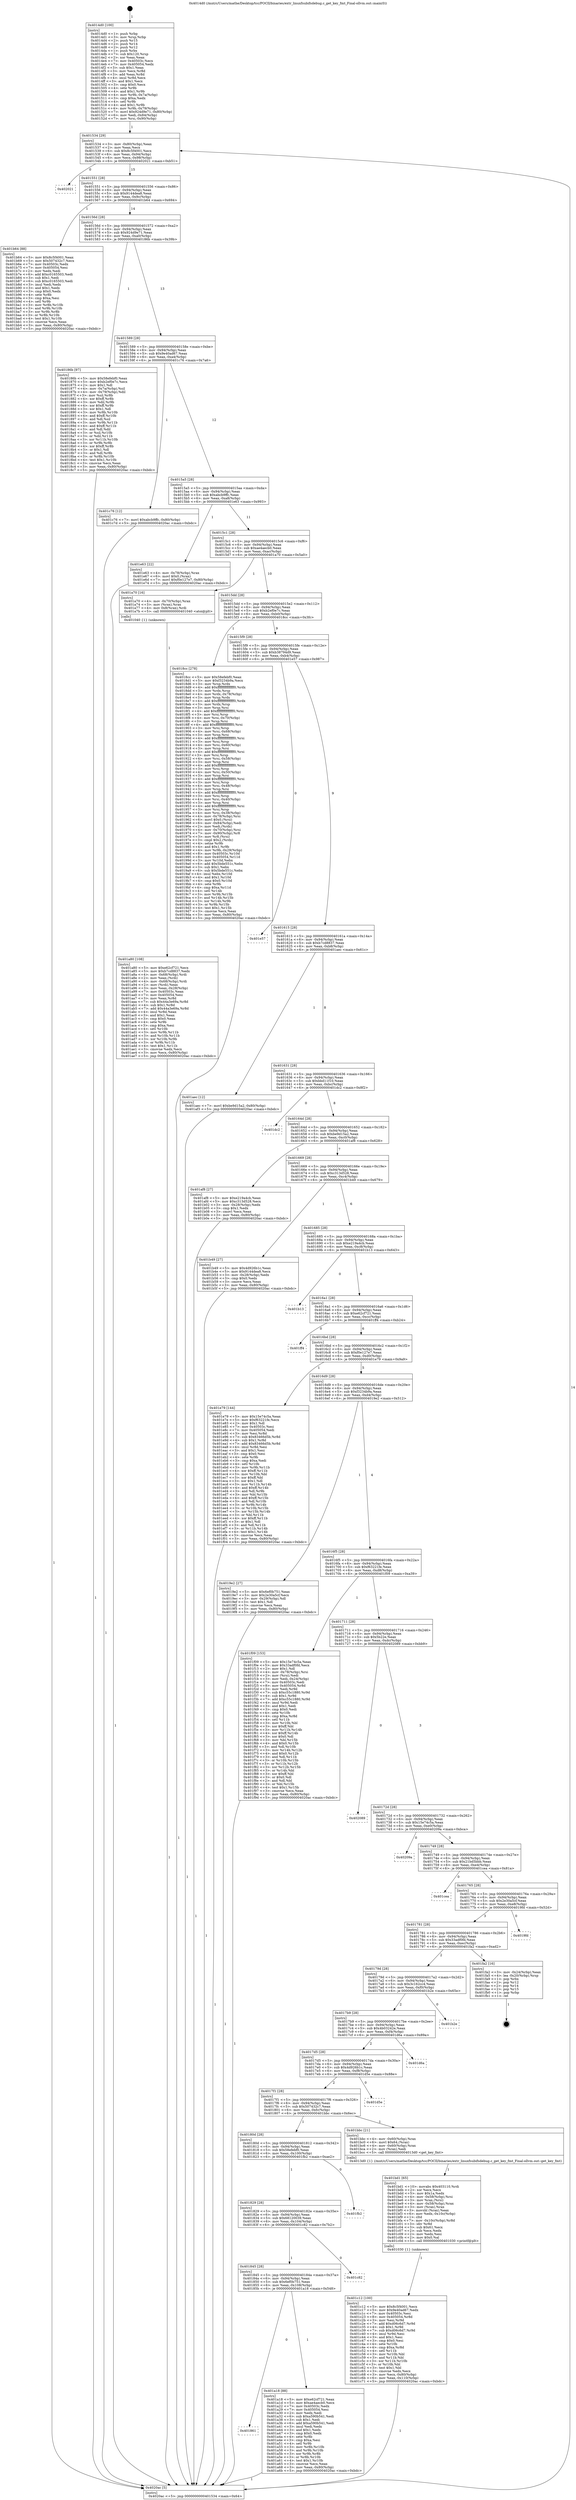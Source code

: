digraph "0x4014d0" {
  label = "0x4014d0 (/mnt/c/Users/mathe/Desktop/tcc/POCII/binaries/extr_linuxfsubifsdebug.c_get_key_fmt_Final-ollvm.out::main(0))"
  labelloc = "t"
  node[shape=record]

  Entry [label="",width=0.3,height=0.3,shape=circle,fillcolor=black,style=filled]
  "0x401534" [label="{
     0x401534 [29]\l
     | [instrs]\l
     &nbsp;&nbsp;0x401534 \<+3\>: mov -0x80(%rbp),%eax\l
     &nbsp;&nbsp;0x401537 \<+2\>: mov %eax,%ecx\l
     &nbsp;&nbsp;0x401539 \<+6\>: sub $0x8c5f4001,%ecx\l
     &nbsp;&nbsp;0x40153f \<+6\>: mov %eax,-0x94(%rbp)\l
     &nbsp;&nbsp;0x401545 \<+6\>: mov %ecx,-0x98(%rbp)\l
     &nbsp;&nbsp;0x40154b \<+6\>: je 0000000000402021 \<main+0xb51\>\l
  }"]
  "0x402021" [label="{
     0x402021\l
  }", style=dashed]
  "0x401551" [label="{
     0x401551 [28]\l
     | [instrs]\l
     &nbsp;&nbsp;0x401551 \<+5\>: jmp 0000000000401556 \<main+0x86\>\l
     &nbsp;&nbsp;0x401556 \<+6\>: mov -0x94(%rbp),%eax\l
     &nbsp;&nbsp;0x40155c \<+5\>: sub $0x9144dea8,%eax\l
     &nbsp;&nbsp;0x401561 \<+6\>: mov %eax,-0x9c(%rbp)\l
     &nbsp;&nbsp;0x401567 \<+6\>: je 0000000000401b64 \<main+0x694\>\l
  }"]
  Exit [label="",width=0.3,height=0.3,shape=circle,fillcolor=black,style=filled,peripheries=2]
  "0x401b64" [label="{
     0x401b64 [88]\l
     | [instrs]\l
     &nbsp;&nbsp;0x401b64 \<+5\>: mov $0x8c5f4001,%eax\l
     &nbsp;&nbsp;0x401b69 \<+5\>: mov $0x507432c7,%ecx\l
     &nbsp;&nbsp;0x401b6e \<+7\>: mov 0x40503c,%edx\l
     &nbsp;&nbsp;0x401b75 \<+7\>: mov 0x405054,%esi\l
     &nbsp;&nbsp;0x401b7c \<+2\>: mov %edx,%edi\l
     &nbsp;&nbsp;0x401b7e \<+6\>: add $0xc0165503,%edi\l
     &nbsp;&nbsp;0x401b84 \<+3\>: sub $0x1,%edi\l
     &nbsp;&nbsp;0x401b87 \<+6\>: sub $0xc0165503,%edi\l
     &nbsp;&nbsp;0x401b8d \<+3\>: imul %edi,%edx\l
     &nbsp;&nbsp;0x401b90 \<+3\>: and $0x1,%edx\l
     &nbsp;&nbsp;0x401b93 \<+3\>: cmp $0x0,%edx\l
     &nbsp;&nbsp;0x401b96 \<+4\>: sete %r8b\l
     &nbsp;&nbsp;0x401b9a \<+3\>: cmp $0xa,%esi\l
     &nbsp;&nbsp;0x401b9d \<+4\>: setl %r9b\l
     &nbsp;&nbsp;0x401ba1 \<+3\>: mov %r8b,%r10b\l
     &nbsp;&nbsp;0x401ba4 \<+3\>: and %r9b,%r10b\l
     &nbsp;&nbsp;0x401ba7 \<+3\>: xor %r9b,%r8b\l
     &nbsp;&nbsp;0x401baa \<+3\>: or %r8b,%r10b\l
     &nbsp;&nbsp;0x401bad \<+4\>: test $0x1,%r10b\l
     &nbsp;&nbsp;0x401bb1 \<+3\>: cmovne %ecx,%eax\l
     &nbsp;&nbsp;0x401bb4 \<+3\>: mov %eax,-0x80(%rbp)\l
     &nbsp;&nbsp;0x401bb7 \<+5\>: jmp 00000000004020ac \<main+0xbdc\>\l
  }"]
  "0x40156d" [label="{
     0x40156d [28]\l
     | [instrs]\l
     &nbsp;&nbsp;0x40156d \<+5\>: jmp 0000000000401572 \<main+0xa2\>\l
     &nbsp;&nbsp;0x401572 \<+6\>: mov -0x94(%rbp),%eax\l
     &nbsp;&nbsp;0x401578 \<+5\>: sub $0x924d9e71,%eax\l
     &nbsp;&nbsp;0x40157d \<+6\>: mov %eax,-0xa0(%rbp)\l
     &nbsp;&nbsp;0x401583 \<+6\>: je 000000000040186b \<main+0x39b\>\l
  }"]
  "0x401c12" [label="{
     0x401c12 [100]\l
     | [instrs]\l
     &nbsp;&nbsp;0x401c12 \<+5\>: mov $0x8c5f4001,%ecx\l
     &nbsp;&nbsp;0x401c17 \<+5\>: mov $0x9e40ad67,%edx\l
     &nbsp;&nbsp;0x401c1c \<+7\>: mov 0x40503c,%esi\l
     &nbsp;&nbsp;0x401c23 \<+8\>: mov 0x405054,%r8d\l
     &nbsp;&nbsp;0x401c2b \<+3\>: mov %esi,%r9d\l
     &nbsp;&nbsp;0x401c2e \<+7\>: add $0xd06c6d7,%r9d\l
     &nbsp;&nbsp;0x401c35 \<+4\>: sub $0x1,%r9d\l
     &nbsp;&nbsp;0x401c39 \<+7\>: sub $0xd06c6d7,%r9d\l
     &nbsp;&nbsp;0x401c40 \<+4\>: imul %r9d,%esi\l
     &nbsp;&nbsp;0x401c44 \<+3\>: and $0x1,%esi\l
     &nbsp;&nbsp;0x401c47 \<+3\>: cmp $0x0,%esi\l
     &nbsp;&nbsp;0x401c4a \<+4\>: sete %r10b\l
     &nbsp;&nbsp;0x401c4e \<+4\>: cmp $0xa,%r8d\l
     &nbsp;&nbsp;0x401c52 \<+4\>: setl %r11b\l
     &nbsp;&nbsp;0x401c56 \<+3\>: mov %r10b,%bl\l
     &nbsp;&nbsp;0x401c59 \<+3\>: and %r11b,%bl\l
     &nbsp;&nbsp;0x401c5c \<+3\>: xor %r11b,%r10b\l
     &nbsp;&nbsp;0x401c5f \<+3\>: or %r10b,%bl\l
     &nbsp;&nbsp;0x401c62 \<+3\>: test $0x1,%bl\l
     &nbsp;&nbsp;0x401c65 \<+3\>: cmovne %edx,%ecx\l
     &nbsp;&nbsp;0x401c68 \<+3\>: mov %ecx,-0x80(%rbp)\l
     &nbsp;&nbsp;0x401c6b \<+6\>: mov %eax,-0x110(%rbp)\l
     &nbsp;&nbsp;0x401c71 \<+5\>: jmp 00000000004020ac \<main+0xbdc\>\l
  }"]
  "0x40186b" [label="{
     0x40186b [97]\l
     | [instrs]\l
     &nbsp;&nbsp;0x40186b \<+5\>: mov $0x58efebf0,%eax\l
     &nbsp;&nbsp;0x401870 \<+5\>: mov $0xb2ef0e7c,%ecx\l
     &nbsp;&nbsp;0x401875 \<+2\>: mov $0x1,%dl\l
     &nbsp;&nbsp;0x401877 \<+4\>: mov -0x7a(%rbp),%sil\l
     &nbsp;&nbsp;0x40187b \<+4\>: mov -0x79(%rbp),%dil\l
     &nbsp;&nbsp;0x40187f \<+3\>: mov %sil,%r8b\l
     &nbsp;&nbsp;0x401882 \<+4\>: xor $0xff,%r8b\l
     &nbsp;&nbsp;0x401886 \<+3\>: mov %dil,%r9b\l
     &nbsp;&nbsp;0x401889 \<+4\>: xor $0xff,%r9b\l
     &nbsp;&nbsp;0x40188d \<+3\>: xor $0x1,%dl\l
     &nbsp;&nbsp;0x401890 \<+3\>: mov %r8b,%r10b\l
     &nbsp;&nbsp;0x401893 \<+4\>: and $0xff,%r10b\l
     &nbsp;&nbsp;0x401897 \<+3\>: and %dl,%sil\l
     &nbsp;&nbsp;0x40189a \<+3\>: mov %r9b,%r11b\l
     &nbsp;&nbsp;0x40189d \<+4\>: and $0xff,%r11b\l
     &nbsp;&nbsp;0x4018a1 \<+3\>: and %dl,%dil\l
     &nbsp;&nbsp;0x4018a4 \<+3\>: or %sil,%r10b\l
     &nbsp;&nbsp;0x4018a7 \<+3\>: or %dil,%r11b\l
     &nbsp;&nbsp;0x4018aa \<+3\>: xor %r11b,%r10b\l
     &nbsp;&nbsp;0x4018ad \<+3\>: or %r9b,%r8b\l
     &nbsp;&nbsp;0x4018b0 \<+4\>: xor $0xff,%r8b\l
     &nbsp;&nbsp;0x4018b4 \<+3\>: or $0x1,%dl\l
     &nbsp;&nbsp;0x4018b7 \<+3\>: and %dl,%r8b\l
     &nbsp;&nbsp;0x4018ba \<+3\>: or %r8b,%r10b\l
     &nbsp;&nbsp;0x4018bd \<+4\>: test $0x1,%r10b\l
     &nbsp;&nbsp;0x4018c1 \<+3\>: cmovne %ecx,%eax\l
     &nbsp;&nbsp;0x4018c4 \<+3\>: mov %eax,-0x80(%rbp)\l
     &nbsp;&nbsp;0x4018c7 \<+5\>: jmp 00000000004020ac \<main+0xbdc\>\l
  }"]
  "0x401589" [label="{
     0x401589 [28]\l
     | [instrs]\l
     &nbsp;&nbsp;0x401589 \<+5\>: jmp 000000000040158e \<main+0xbe\>\l
     &nbsp;&nbsp;0x40158e \<+6\>: mov -0x94(%rbp),%eax\l
     &nbsp;&nbsp;0x401594 \<+5\>: sub $0x9e40ad67,%eax\l
     &nbsp;&nbsp;0x401599 \<+6\>: mov %eax,-0xa4(%rbp)\l
     &nbsp;&nbsp;0x40159f \<+6\>: je 0000000000401c76 \<main+0x7a6\>\l
  }"]
  "0x4020ac" [label="{
     0x4020ac [5]\l
     | [instrs]\l
     &nbsp;&nbsp;0x4020ac \<+5\>: jmp 0000000000401534 \<main+0x64\>\l
  }"]
  "0x4014d0" [label="{
     0x4014d0 [100]\l
     | [instrs]\l
     &nbsp;&nbsp;0x4014d0 \<+1\>: push %rbp\l
     &nbsp;&nbsp;0x4014d1 \<+3\>: mov %rsp,%rbp\l
     &nbsp;&nbsp;0x4014d4 \<+2\>: push %r15\l
     &nbsp;&nbsp;0x4014d6 \<+2\>: push %r14\l
     &nbsp;&nbsp;0x4014d8 \<+2\>: push %r12\l
     &nbsp;&nbsp;0x4014da \<+1\>: push %rbx\l
     &nbsp;&nbsp;0x4014db \<+7\>: sub $0x120,%rsp\l
     &nbsp;&nbsp;0x4014e2 \<+2\>: xor %eax,%eax\l
     &nbsp;&nbsp;0x4014e4 \<+7\>: mov 0x40503c,%ecx\l
     &nbsp;&nbsp;0x4014eb \<+7\>: mov 0x405054,%edx\l
     &nbsp;&nbsp;0x4014f2 \<+3\>: sub $0x1,%eax\l
     &nbsp;&nbsp;0x4014f5 \<+3\>: mov %ecx,%r8d\l
     &nbsp;&nbsp;0x4014f8 \<+3\>: add %eax,%r8d\l
     &nbsp;&nbsp;0x4014fb \<+4\>: imul %r8d,%ecx\l
     &nbsp;&nbsp;0x4014ff \<+3\>: and $0x1,%ecx\l
     &nbsp;&nbsp;0x401502 \<+3\>: cmp $0x0,%ecx\l
     &nbsp;&nbsp;0x401505 \<+4\>: sete %r9b\l
     &nbsp;&nbsp;0x401509 \<+4\>: and $0x1,%r9b\l
     &nbsp;&nbsp;0x40150d \<+4\>: mov %r9b,-0x7a(%rbp)\l
     &nbsp;&nbsp;0x401511 \<+3\>: cmp $0xa,%edx\l
     &nbsp;&nbsp;0x401514 \<+4\>: setl %r9b\l
     &nbsp;&nbsp;0x401518 \<+4\>: and $0x1,%r9b\l
     &nbsp;&nbsp;0x40151c \<+4\>: mov %r9b,-0x79(%rbp)\l
     &nbsp;&nbsp;0x401520 \<+7\>: movl $0x924d9e71,-0x80(%rbp)\l
     &nbsp;&nbsp;0x401527 \<+6\>: mov %edi,-0x84(%rbp)\l
     &nbsp;&nbsp;0x40152d \<+7\>: mov %rsi,-0x90(%rbp)\l
  }"]
  "0x401bd1" [label="{
     0x401bd1 [65]\l
     | [instrs]\l
     &nbsp;&nbsp;0x401bd1 \<+10\>: movabs $0x403110,%rdi\l
     &nbsp;&nbsp;0x401bdb \<+2\>: xor %ecx,%ecx\l
     &nbsp;&nbsp;0x401bdd \<+5\>: mov $0x1a,%edx\l
     &nbsp;&nbsp;0x401be2 \<+4\>: mov -0x58(%rbp),%rsi\l
     &nbsp;&nbsp;0x401be6 \<+3\>: mov %rax,(%rsi)\l
     &nbsp;&nbsp;0x401be9 \<+4\>: mov -0x58(%rbp),%rax\l
     &nbsp;&nbsp;0x401bed \<+3\>: mov (%rax),%rax\l
     &nbsp;&nbsp;0x401bf0 \<+3\>: movsbl (%rax),%eax\l
     &nbsp;&nbsp;0x401bf3 \<+6\>: mov %edx,-0x10c(%rbp)\l
     &nbsp;&nbsp;0x401bf9 \<+1\>: cltd\l
     &nbsp;&nbsp;0x401bfa \<+7\>: mov -0x10c(%rbp),%r8d\l
     &nbsp;&nbsp;0x401c01 \<+3\>: idiv %r8d\l
     &nbsp;&nbsp;0x401c04 \<+3\>: sub $0x61,%ecx\l
     &nbsp;&nbsp;0x401c07 \<+2\>: sub %ecx,%edx\l
     &nbsp;&nbsp;0x401c09 \<+2\>: mov %edx,%esi\l
     &nbsp;&nbsp;0x401c0b \<+2\>: mov $0x0,%al\l
     &nbsp;&nbsp;0x401c0d \<+5\>: call 0000000000401030 \<printf@plt\>\l
     | [calls]\l
     &nbsp;&nbsp;0x401030 \{1\} (unknown)\l
  }"]
  "0x401c76" [label="{
     0x401c76 [12]\l
     | [instrs]\l
     &nbsp;&nbsp;0x401c76 \<+7\>: movl $0xabcb9ffc,-0x80(%rbp)\l
     &nbsp;&nbsp;0x401c7d \<+5\>: jmp 00000000004020ac \<main+0xbdc\>\l
  }"]
  "0x4015a5" [label="{
     0x4015a5 [28]\l
     | [instrs]\l
     &nbsp;&nbsp;0x4015a5 \<+5\>: jmp 00000000004015aa \<main+0xda\>\l
     &nbsp;&nbsp;0x4015aa \<+6\>: mov -0x94(%rbp),%eax\l
     &nbsp;&nbsp;0x4015b0 \<+5\>: sub $0xabcb9ffc,%eax\l
     &nbsp;&nbsp;0x4015b5 \<+6\>: mov %eax,-0xa8(%rbp)\l
     &nbsp;&nbsp;0x4015bb \<+6\>: je 0000000000401e63 \<main+0x993\>\l
  }"]
  "0x401a80" [label="{
     0x401a80 [108]\l
     | [instrs]\l
     &nbsp;&nbsp;0x401a80 \<+5\>: mov $0xe62cf721,%ecx\l
     &nbsp;&nbsp;0x401a85 \<+5\>: mov $0xb7cd8837,%edx\l
     &nbsp;&nbsp;0x401a8a \<+4\>: mov -0x68(%rbp),%rdi\l
     &nbsp;&nbsp;0x401a8e \<+2\>: mov %eax,(%rdi)\l
     &nbsp;&nbsp;0x401a90 \<+4\>: mov -0x68(%rbp),%rdi\l
     &nbsp;&nbsp;0x401a94 \<+2\>: mov (%rdi),%eax\l
     &nbsp;&nbsp;0x401a96 \<+3\>: mov %eax,-0x28(%rbp)\l
     &nbsp;&nbsp;0x401a99 \<+7\>: mov 0x40503c,%eax\l
     &nbsp;&nbsp;0x401aa0 \<+7\>: mov 0x405054,%esi\l
     &nbsp;&nbsp;0x401aa7 \<+3\>: mov %eax,%r8d\l
     &nbsp;&nbsp;0x401aaa \<+7\>: sub $0x44a3e69a,%r8d\l
     &nbsp;&nbsp;0x401ab1 \<+4\>: sub $0x1,%r8d\l
     &nbsp;&nbsp;0x401ab5 \<+7\>: add $0x44a3e69a,%r8d\l
     &nbsp;&nbsp;0x401abc \<+4\>: imul %r8d,%eax\l
     &nbsp;&nbsp;0x401ac0 \<+3\>: and $0x1,%eax\l
     &nbsp;&nbsp;0x401ac3 \<+3\>: cmp $0x0,%eax\l
     &nbsp;&nbsp;0x401ac6 \<+4\>: sete %r9b\l
     &nbsp;&nbsp;0x401aca \<+3\>: cmp $0xa,%esi\l
     &nbsp;&nbsp;0x401acd \<+4\>: setl %r10b\l
     &nbsp;&nbsp;0x401ad1 \<+3\>: mov %r9b,%r11b\l
     &nbsp;&nbsp;0x401ad4 \<+3\>: and %r10b,%r11b\l
     &nbsp;&nbsp;0x401ad7 \<+3\>: xor %r10b,%r9b\l
     &nbsp;&nbsp;0x401ada \<+3\>: or %r9b,%r11b\l
     &nbsp;&nbsp;0x401add \<+4\>: test $0x1,%r11b\l
     &nbsp;&nbsp;0x401ae1 \<+3\>: cmovne %edx,%ecx\l
     &nbsp;&nbsp;0x401ae4 \<+3\>: mov %ecx,-0x80(%rbp)\l
     &nbsp;&nbsp;0x401ae7 \<+5\>: jmp 00000000004020ac \<main+0xbdc\>\l
  }"]
  "0x401e63" [label="{
     0x401e63 [22]\l
     | [instrs]\l
     &nbsp;&nbsp;0x401e63 \<+4\>: mov -0x78(%rbp),%rax\l
     &nbsp;&nbsp;0x401e67 \<+6\>: movl $0x0,(%rax)\l
     &nbsp;&nbsp;0x401e6d \<+7\>: movl $0xf0e127e7,-0x80(%rbp)\l
     &nbsp;&nbsp;0x401e74 \<+5\>: jmp 00000000004020ac \<main+0xbdc\>\l
  }"]
  "0x4015c1" [label="{
     0x4015c1 [28]\l
     | [instrs]\l
     &nbsp;&nbsp;0x4015c1 \<+5\>: jmp 00000000004015c6 \<main+0xf6\>\l
     &nbsp;&nbsp;0x4015c6 \<+6\>: mov -0x94(%rbp),%eax\l
     &nbsp;&nbsp;0x4015cc \<+5\>: sub $0xae4aecb0,%eax\l
     &nbsp;&nbsp;0x4015d1 \<+6\>: mov %eax,-0xac(%rbp)\l
     &nbsp;&nbsp;0x4015d7 \<+6\>: je 0000000000401a70 \<main+0x5a0\>\l
  }"]
  "0x401861" [label="{
     0x401861\l
  }", style=dashed]
  "0x401a70" [label="{
     0x401a70 [16]\l
     | [instrs]\l
     &nbsp;&nbsp;0x401a70 \<+4\>: mov -0x70(%rbp),%rax\l
     &nbsp;&nbsp;0x401a74 \<+3\>: mov (%rax),%rax\l
     &nbsp;&nbsp;0x401a77 \<+4\>: mov 0x8(%rax),%rdi\l
     &nbsp;&nbsp;0x401a7b \<+5\>: call 0000000000401040 \<atoi@plt\>\l
     | [calls]\l
     &nbsp;&nbsp;0x401040 \{1\} (unknown)\l
  }"]
  "0x4015dd" [label="{
     0x4015dd [28]\l
     | [instrs]\l
     &nbsp;&nbsp;0x4015dd \<+5\>: jmp 00000000004015e2 \<main+0x112\>\l
     &nbsp;&nbsp;0x4015e2 \<+6\>: mov -0x94(%rbp),%eax\l
     &nbsp;&nbsp;0x4015e8 \<+5\>: sub $0xb2ef0e7c,%eax\l
     &nbsp;&nbsp;0x4015ed \<+6\>: mov %eax,-0xb0(%rbp)\l
     &nbsp;&nbsp;0x4015f3 \<+6\>: je 00000000004018cc \<main+0x3fc\>\l
  }"]
  "0x401a18" [label="{
     0x401a18 [88]\l
     | [instrs]\l
     &nbsp;&nbsp;0x401a18 \<+5\>: mov $0xe62cf721,%eax\l
     &nbsp;&nbsp;0x401a1d \<+5\>: mov $0xae4aecb0,%ecx\l
     &nbsp;&nbsp;0x401a22 \<+7\>: mov 0x40503c,%edx\l
     &nbsp;&nbsp;0x401a29 \<+7\>: mov 0x405054,%esi\l
     &nbsp;&nbsp;0x401a30 \<+2\>: mov %edx,%edi\l
     &nbsp;&nbsp;0x401a32 \<+6\>: sub $0xa590b541,%edi\l
     &nbsp;&nbsp;0x401a38 \<+3\>: sub $0x1,%edi\l
     &nbsp;&nbsp;0x401a3b \<+6\>: add $0xa590b541,%edi\l
     &nbsp;&nbsp;0x401a41 \<+3\>: imul %edi,%edx\l
     &nbsp;&nbsp;0x401a44 \<+3\>: and $0x1,%edx\l
     &nbsp;&nbsp;0x401a47 \<+3\>: cmp $0x0,%edx\l
     &nbsp;&nbsp;0x401a4a \<+4\>: sete %r8b\l
     &nbsp;&nbsp;0x401a4e \<+3\>: cmp $0xa,%esi\l
     &nbsp;&nbsp;0x401a51 \<+4\>: setl %r9b\l
     &nbsp;&nbsp;0x401a55 \<+3\>: mov %r8b,%r10b\l
     &nbsp;&nbsp;0x401a58 \<+3\>: and %r9b,%r10b\l
     &nbsp;&nbsp;0x401a5b \<+3\>: xor %r9b,%r8b\l
     &nbsp;&nbsp;0x401a5e \<+3\>: or %r8b,%r10b\l
     &nbsp;&nbsp;0x401a61 \<+4\>: test $0x1,%r10b\l
     &nbsp;&nbsp;0x401a65 \<+3\>: cmovne %ecx,%eax\l
     &nbsp;&nbsp;0x401a68 \<+3\>: mov %eax,-0x80(%rbp)\l
     &nbsp;&nbsp;0x401a6b \<+5\>: jmp 00000000004020ac \<main+0xbdc\>\l
  }"]
  "0x4018cc" [label="{
     0x4018cc [278]\l
     | [instrs]\l
     &nbsp;&nbsp;0x4018cc \<+5\>: mov $0x58efebf0,%eax\l
     &nbsp;&nbsp;0x4018d1 \<+5\>: mov $0xf3234b9a,%ecx\l
     &nbsp;&nbsp;0x4018d6 \<+3\>: mov %rsp,%rdx\l
     &nbsp;&nbsp;0x4018d9 \<+4\>: add $0xfffffffffffffff0,%rdx\l
     &nbsp;&nbsp;0x4018dd \<+3\>: mov %rdx,%rsp\l
     &nbsp;&nbsp;0x4018e0 \<+4\>: mov %rdx,-0x78(%rbp)\l
     &nbsp;&nbsp;0x4018e4 \<+3\>: mov %rsp,%rdx\l
     &nbsp;&nbsp;0x4018e7 \<+4\>: add $0xfffffffffffffff0,%rdx\l
     &nbsp;&nbsp;0x4018eb \<+3\>: mov %rdx,%rsp\l
     &nbsp;&nbsp;0x4018ee \<+3\>: mov %rsp,%rsi\l
     &nbsp;&nbsp;0x4018f1 \<+4\>: add $0xfffffffffffffff0,%rsi\l
     &nbsp;&nbsp;0x4018f5 \<+3\>: mov %rsi,%rsp\l
     &nbsp;&nbsp;0x4018f8 \<+4\>: mov %rsi,-0x70(%rbp)\l
     &nbsp;&nbsp;0x4018fc \<+3\>: mov %rsp,%rsi\l
     &nbsp;&nbsp;0x4018ff \<+4\>: add $0xfffffffffffffff0,%rsi\l
     &nbsp;&nbsp;0x401903 \<+3\>: mov %rsi,%rsp\l
     &nbsp;&nbsp;0x401906 \<+4\>: mov %rsi,-0x68(%rbp)\l
     &nbsp;&nbsp;0x40190a \<+3\>: mov %rsp,%rsi\l
     &nbsp;&nbsp;0x40190d \<+4\>: add $0xfffffffffffffff0,%rsi\l
     &nbsp;&nbsp;0x401911 \<+3\>: mov %rsi,%rsp\l
     &nbsp;&nbsp;0x401914 \<+4\>: mov %rsi,-0x60(%rbp)\l
     &nbsp;&nbsp;0x401918 \<+3\>: mov %rsp,%rsi\l
     &nbsp;&nbsp;0x40191b \<+4\>: add $0xfffffffffffffff0,%rsi\l
     &nbsp;&nbsp;0x40191f \<+3\>: mov %rsi,%rsp\l
     &nbsp;&nbsp;0x401922 \<+4\>: mov %rsi,-0x58(%rbp)\l
     &nbsp;&nbsp;0x401926 \<+3\>: mov %rsp,%rsi\l
     &nbsp;&nbsp;0x401929 \<+4\>: add $0xfffffffffffffff0,%rsi\l
     &nbsp;&nbsp;0x40192d \<+3\>: mov %rsi,%rsp\l
     &nbsp;&nbsp;0x401930 \<+4\>: mov %rsi,-0x50(%rbp)\l
     &nbsp;&nbsp;0x401934 \<+3\>: mov %rsp,%rsi\l
     &nbsp;&nbsp;0x401937 \<+4\>: add $0xfffffffffffffff0,%rsi\l
     &nbsp;&nbsp;0x40193b \<+3\>: mov %rsi,%rsp\l
     &nbsp;&nbsp;0x40193e \<+4\>: mov %rsi,-0x48(%rbp)\l
     &nbsp;&nbsp;0x401942 \<+3\>: mov %rsp,%rsi\l
     &nbsp;&nbsp;0x401945 \<+4\>: add $0xfffffffffffffff0,%rsi\l
     &nbsp;&nbsp;0x401949 \<+3\>: mov %rsi,%rsp\l
     &nbsp;&nbsp;0x40194c \<+4\>: mov %rsi,-0x40(%rbp)\l
     &nbsp;&nbsp;0x401950 \<+3\>: mov %rsp,%rsi\l
     &nbsp;&nbsp;0x401953 \<+4\>: add $0xfffffffffffffff0,%rsi\l
     &nbsp;&nbsp;0x401957 \<+3\>: mov %rsi,%rsp\l
     &nbsp;&nbsp;0x40195a \<+4\>: mov %rsi,-0x38(%rbp)\l
     &nbsp;&nbsp;0x40195e \<+4\>: mov -0x78(%rbp),%rsi\l
     &nbsp;&nbsp;0x401962 \<+6\>: movl $0x0,(%rsi)\l
     &nbsp;&nbsp;0x401968 \<+6\>: mov -0x84(%rbp),%edi\l
     &nbsp;&nbsp;0x40196e \<+2\>: mov %edi,(%rdx)\l
     &nbsp;&nbsp;0x401970 \<+4\>: mov -0x70(%rbp),%rsi\l
     &nbsp;&nbsp;0x401974 \<+7\>: mov -0x90(%rbp),%r8\l
     &nbsp;&nbsp;0x40197b \<+3\>: mov %r8,(%rsi)\l
     &nbsp;&nbsp;0x40197e \<+3\>: cmpl $0x2,(%rdx)\l
     &nbsp;&nbsp;0x401981 \<+4\>: setne %r9b\l
     &nbsp;&nbsp;0x401985 \<+4\>: and $0x1,%r9b\l
     &nbsp;&nbsp;0x401989 \<+4\>: mov %r9b,-0x29(%rbp)\l
     &nbsp;&nbsp;0x40198d \<+8\>: mov 0x40503c,%r10d\l
     &nbsp;&nbsp;0x401995 \<+8\>: mov 0x405054,%r11d\l
     &nbsp;&nbsp;0x40199d \<+3\>: mov %r10d,%ebx\l
     &nbsp;&nbsp;0x4019a0 \<+6\>: add $0x5bde551c,%ebx\l
     &nbsp;&nbsp;0x4019a6 \<+3\>: sub $0x1,%ebx\l
     &nbsp;&nbsp;0x4019a9 \<+6\>: sub $0x5bde551c,%ebx\l
     &nbsp;&nbsp;0x4019af \<+4\>: imul %ebx,%r10d\l
     &nbsp;&nbsp;0x4019b3 \<+4\>: and $0x1,%r10d\l
     &nbsp;&nbsp;0x4019b7 \<+4\>: cmp $0x0,%r10d\l
     &nbsp;&nbsp;0x4019bb \<+4\>: sete %r9b\l
     &nbsp;&nbsp;0x4019bf \<+4\>: cmp $0xa,%r11d\l
     &nbsp;&nbsp;0x4019c3 \<+4\>: setl %r14b\l
     &nbsp;&nbsp;0x4019c7 \<+3\>: mov %r9b,%r15b\l
     &nbsp;&nbsp;0x4019ca \<+3\>: and %r14b,%r15b\l
     &nbsp;&nbsp;0x4019cd \<+3\>: xor %r14b,%r9b\l
     &nbsp;&nbsp;0x4019d0 \<+3\>: or %r9b,%r15b\l
     &nbsp;&nbsp;0x4019d3 \<+4\>: test $0x1,%r15b\l
     &nbsp;&nbsp;0x4019d7 \<+3\>: cmovne %ecx,%eax\l
     &nbsp;&nbsp;0x4019da \<+3\>: mov %eax,-0x80(%rbp)\l
     &nbsp;&nbsp;0x4019dd \<+5\>: jmp 00000000004020ac \<main+0xbdc\>\l
  }"]
  "0x4015f9" [label="{
     0x4015f9 [28]\l
     | [instrs]\l
     &nbsp;&nbsp;0x4015f9 \<+5\>: jmp 00000000004015fe \<main+0x12e\>\l
     &nbsp;&nbsp;0x4015fe \<+6\>: mov -0x94(%rbp),%eax\l
     &nbsp;&nbsp;0x401604 \<+5\>: sub $0xb38794d9,%eax\l
     &nbsp;&nbsp;0x401609 \<+6\>: mov %eax,-0xb4(%rbp)\l
     &nbsp;&nbsp;0x40160f \<+6\>: je 0000000000401e57 \<main+0x987\>\l
  }"]
  "0x401845" [label="{
     0x401845 [28]\l
     | [instrs]\l
     &nbsp;&nbsp;0x401845 \<+5\>: jmp 000000000040184a \<main+0x37a\>\l
     &nbsp;&nbsp;0x40184a \<+6\>: mov -0x94(%rbp),%eax\l
     &nbsp;&nbsp;0x401850 \<+5\>: sub $0x6ef0b751,%eax\l
     &nbsp;&nbsp;0x401855 \<+6\>: mov %eax,-0x108(%rbp)\l
     &nbsp;&nbsp;0x40185b \<+6\>: je 0000000000401a18 \<main+0x548\>\l
  }"]
  "0x401c82" [label="{
     0x401c82\l
  }", style=dashed]
  "0x401e57" [label="{
     0x401e57\l
  }", style=dashed]
  "0x401615" [label="{
     0x401615 [28]\l
     | [instrs]\l
     &nbsp;&nbsp;0x401615 \<+5\>: jmp 000000000040161a \<main+0x14a\>\l
     &nbsp;&nbsp;0x40161a \<+6\>: mov -0x94(%rbp),%eax\l
     &nbsp;&nbsp;0x401620 \<+5\>: sub $0xb7cd8837,%eax\l
     &nbsp;&nbsp;0x401625 \<+6\>: mov %eax,-0xb8(%rbp)\l
     &nbsp;&nbsp;0x40162b \<+6\>: je 0000000000401aec \<main+0x61c\>\l
  }"]
  "0x401829" [label="{
     0x401829 [28]\l
     | [instrs]\l
     &nbsp;&nbsp;0x401829 \<+5\>: jmp 000000000040182e \<main+0x35e\>\l
     &nbsp;&nbsp;0x40182e \<+6\>: mov -0x94(%rbp),%eax\l
     &nbsp;&nbsp;0x401834 \<+5\>: sub $0x68120039,%eax\l
     &nbsp;&nbsp;0x401839 \<+6\>: mov %eax,-0x104(%rbp)\l
     &nbsp;&nbsp;0x40183f \<+6\>: je 0000000000401c82 \<main+0x7b2\>\l
  }"]
  "0x401aec" [label="{
     0x401aec [12]\l
     | [instrs]\l
     &nbsp;&nbsp;0x401aec \<+7\>: movl $0xbe9d15a2,-0x80(%rbp)\l
     &nbsp;&nbsp;0x401af3 \<+5\>: jmp 00000000004020ac \<main+0xbdc\>\l
  }"]
  "0x401631" [label="{
     0x401631 [28]\l
     | [instrs]\l
     &nbsp;&nbsp;0x401631 \<+5\>: jmp 0000000000401636 \<main+0x166\>\l
     &nbsp;&nbsp;0x401636 \<+6\>: mov -0x94(%rbp),%eax\l
     &nbsp;&nbsp;0x40163c \<+5\>: sub $0xbbd11f10,%eax\l
     &nbsp;&nbsp;0x401641 \<+6\>: mov %eax,-0xbc(%rbp)\l
     &nbsp;&nbsp;0x401647 \<+6\>: je 0000000000401dc2 \<main+0x8f2\>\l
  }"]
  "0x401fb2" [label="{
     0x401fb2\l
  }", style=dashed]
  "0x401dc2" [label="{
     0x401dc2\l
  }", style=dashed]
  "0x40164d" [label="{
     0x40164d [28]\l
     | [instrs]\l
     &nbsp;&nbsp;0x40164d \<+5\>: jmp 0000000000401652 \<main+0x182\>\l
     &nbsp;&nbsp;0x401652 \<+6\>: mov -0x94(%rbp),%eax\l
     &nbsp;&nbsp;0x401658 \<+5\>: sub $0xbe9d15a2,%eax\l
     &nbsp;&nbsp;0x40165d \<+6\>: mov %eax,-0xc0(%rbp)\l
     &nbsp;&nbsp;0x401663 \<+6\>: je 0000000000401af8 \<main+0x628\>\l
  }"]
  "0x40180d" [label="{
     0x40180d [28]\l
     | [instrs]\l
     &nbsp;&nbsp;0x40180d \<+5\>: jmp 0000000000401812 \<main+0x342\>\l
     &nbsp;&nbsp;0x401812 \<+6\>: mov -0x94(%rbp),%eax\l
     &nbsp;&nbsp;0x401818 \<+5\>: sub $0x58efebf0,%eax\l
     &nbsp;&nbsp;0x40181d \<+6\>: mov %eax,-0x100(%rbp)\l
     &nbsp;&nbsp;0x401823 \<+6\>: je 0000000000401fb2 \<main+0xae2\>\l
  }"]
  "0x401af8" [label="{
     0x401af8 [27]\l
     | [instrs]\l
     &nbsp;&nbsp;0x401af8 \<+5\>: mov $0xe219a4cb,%eax\l
     &nbsp;&nbsp;0x401afd \<+5\>: mov $0xc313d528,%ecx\l
     &nbsp;&nbsp;0x401b02 \<+3\>: mov -0x28(%rbp),%edx\l
     &nbsp;&nbsp;0x401b05 \<+3\>: cmp $0x1,%edx\l
     &nbsp;&nbsp;0x401b08 \<+3\>: cmovl %ecx,%eax\l
     &nbsp;&nbsp;0x401b0b \<+3\>: mov %eax,-0x80(%rbp)\l
     &nbsp;&nbsp;0x401b0e \<+5\>: jmp 00000000004020ac \<main+0xbdc\>\l
  }"]
  "0x401669" [label="{
     0x401669 [28]\l
     | [instrs]\l
     &nbsp;&nbsp;0x401669 \<+5\>: jmp 000000000040166e \<main+0x19e\>\l
     &nbsp;&nbsp;0x40166e \<+6\>: mov -0x94(%rbp),%eax\l
     &nbsp;&nbsp;0x401674 \<+5\>: sub $0xc313d528,%eax\l
     &nbsp;&nbsp;0x401679 \<+6\>: mov %eax,-0xc4(%rbp)\l
     &nbsp;&nbsp;0x40167f \<+6\>: je 0000000000401b49 \<main+0x679\>\l
  }"]
  "0x401bbc" [label="{
     0x401bbc [21]\l
     | [instrs]\l
     &nbsp;&nbsp;0x401bbc \<+4\>: mov -0x60(%rbp),%rax\l
     &nbsp;&nbsp;0x401bc0 \<+6\>: movl $0x64,(%rax)\l
     &nbsp;&nbsp;0x401bc6 \<+4\>: mov -0x60(%rbp),%rax\l
     &nbsp;&nbsp;0x401bca \<+2\>: mov (%rax),%edi\l
     &nbsp;&nbsp;0x401bcc \<+5\>: call 00000000004013d0 \<get_key_fmt\>\l
     | [calls]\l
     &nbsp;&nbsp;0x4013d0 \{1\} (/mnt/c/Users/mathe/Desktop/tcc/POCII/binaries/extr_linuxfsubifsdebug.c_get_key_fmt_Final-ollvm.out::get_key_fmt)\l
  }"]
  "0x401b49" [label="{
     0x401b49 [27]\l
     | [instrs]\l
     &nbsp;&nbsp;0x401b49 \<+5\>: mov $0x4d926b1c,%eax\l
     &nbsp;&nbsp;0x401b4e \<+5\>: mov $0x9144dea8,%ecx\l
     &nbsp;&nbsp;0x401b53 \<+3\>: mov -0x28(%rbp),%edx\l
     &nbsp;&nbsp;0x401b56 \<+3\>: cmp $0x0,%edx\l
     &nbsp;&nbsp;0x401b59 \<+3\>: cmove %ecx,%eax\l
     &nbsp;&nbsp;0x401b5c \<+3\>: mov %eax,-0x80(%rbp)\l
     &nbsp;&nbsp;0x401b5f \<+5\>: jmp 00000000004020ac \<main+0xbdc\>\l
  }"]
  "0x401685" [label="{
     0x401685 [28]\l
     | [instrs]\l
     &nbsp;&nbsp;0x401685 \<+5\>: jmp 000000000040168a \<main+0x1ba\>\l
     &nbsp;&nbsp;0x40168a \<+6\>: mov -0x94(%rbp),%eax\l
     &nbsp;&nbsp;0x401690 \<+5\>: sub $0xe219a4cb,%eax\l
     &nbsp;&nbsp;0x401695 \<+6\>: mov %eax,-0xc8(%rbp)\l
     &nbsp;&nbsp;0x40169b \<+6\>: je 0000000000401b13 \<main+0x643\>\l
  }"]
  "0x4017f1" [label="{
     0x4017f1 [28]\l
     | [instrs]\l
     &nbsp;&nbsp;0x4017f1 \<+5\>: jmp 00000000004017f6 \<main+0x326\>\l
     &nbsp;&nbsp;0x4017f6 \<+6\>: mov -0x94(%rbp),%eax\l
     &nbsp;&nbsp;0x4017fc \<+5\>: sub $0x507432c7,%eax\l
     &nbsp;&nbsp;0x401801 \<+6\>: mov %eax,-0xfc(%rbp)\l
     &nbsp;&nbsp;0x401807 \<+6\>: je 0000000000401bbc \<main+0x6ec\>\l
  }"]
  "0x401b13" [label="{
     0x401b13\l
  }", style=dashed]
  "0x4016a1" [label="{
     0x4016a1 [28]\l
     | [instrs]\l
     &nbsp;&nbsp;0x4016a1 \<+5\>: jmp 00000000004016a6 \<main+0x1d6\>\l
     &nbsp;&nbsp;0x4016a6 \<+6\>: mov -0x94(%rbp),%eax\l
     &nbsp;&nbsp;0x4016ac \<+5\>: sub $0xe62cf721,%eax\l
     &nbsp;&nbsp;0x4016b1 \<+6\>: mov %eax,-0xcc(%rbp)\l
     &nbsp;&nbsp;0x4016b7 \<+6\>: je 0000000000401ff4 \<main+0xb24\>\l
  }"]
  "0x401d5e" [label="{
     0x401d5e\l
  }", style=dashed]
  "0x401ff4" [label="{
     0x401ff4\l
  }", style=dashed]
  "0x4016bd" [label="{
     0x4016bd [28]\l
     | [instrs]\l
     &nbsp;&nbsp;0x4016bd \<+5\>: jmp 00000000004016c2 \<main+0x1f2\>\l
     &nbsp;&nbsp;0x4016c2 \<+6\>: mov -0x94(%rbp),%eax\l
     &nbsp;&nbsp;0x4016c8 \<+5\>: sub $0xf0e127e7,%eax\l
     &nbsp;&nbsp;0x4016cd \<+6\>: mov %eax,-0xd0(%rbp)\l
     &nbsp;&nbsp;0x4016d3 \<+6\>: je 0000000000401e79 \<main+0x9a9\>\l
  }"]
  "0x4017d5" [label="{
     0x4017d5 [28]\l
     | [instrs]\l
     &nbsp;&nbsp;0x4017d5 \<+5\>: jmp 00000000004017da \<main+0x30a\>\l
     &nbsp;&nbsp;0x4017da \<+6\>: mov -0x94(%rbp),%eax\l
     &nbsp;&nbsp;0x4017e0 \<+5\>: sub $0x4d926b1c,%eax\l
     &nbsp;&nbsp;0x4017e5 \<+6\>: mov %eax,-0xf8(%rbp)\l
     &nbsp;&nbsp;0x4017eb \<+6\>: je 0000000000401d5e \<main+0x88e\>\l
  }"]
  "0x401e79" [label="{
     0x401e79 [144]\l
     | [instrs]\l
     &nbsp;&nbsp;0x401e79 \<+5\>: mov $0x15e74c5a,%eax\l
     &nbsp;&nbsp;0x401e7e \<+5\>: mov $0xf63221fe,%ecx\l
     &nbsp;&nbsp;0x401e83 \<+2\>: mov $0x1,%dl\l
     &nbsp;&nbsp;0x401e85 \<+7\>: mov 0x40503c,%esi\l
     &nbsp;&nbsp;0x401e8c \<+7\>: mov 0x405054,%edi\l
     &nbsp;&nbsp;0x401e93 \<+3\>: mov %esi,%r8d\l
     &nbsp;&nbsp;0x401e96 \<+7\>: sub $0x83466d5b,%r8d\l
     &nbsp;&nbsp;0x401e9d \<+4\>: sub $0x1,%r8d\l
     &nbsp;&nbsp;0x401ea1 \<+7\>: add $0x83466d5b,%r8d\l
     &nbsp;&nbsp;0x401ea8 \<+4\>: imul %r8d,%esi\l
     &nbsp;&nbsp;0x401eac \<+3\>: and $0x1,%esi\l
     &nbsp;&nbsp;0x401eaf \<+3\>: cmp $0x0,%esi\l
     &nbsp;&nbsp;0x401eb2 \<+4\>: sete %r9b\l
     &nbsp;&nbsp;0x401eb6 \<+3\>: cmp $0xa,%edi\l
     &nbsp;&nbsp;0x401eb9 \<+4\>: setl %r10b\l
     &nbsp;&nbsp;0x401ebd \<+3\>: mov %r9b,%r11b\l
     &nbsp;&nbsp;0x401ec0 \<+4\>: xor $0xff,%r11b\l
     &nbsp;&nbsp;0x401ec4 \<+3\>: mov %r10b,%bl\l
     &nbsp;&nbsp;0x401ec7 \<+3\>: xor $0xff,%bl\l
     &nbsp;&nbsp;0x401eca \<+3\>: xor $0x1,%dl\l
     &nbsp;&nbsp;0x401ecd \<+3\>: mov %r11b,%r14b\l
     &nbsp;&nbsp;0x401ed0 \<+4\>: and $0xff,%r14b\l
     &nbsp;&nbsp;0x401ed4 \<+3\>: and %dl,%r9b\l
     &nbsp;&nbsp;0x401ed7 \<+3\>: mov %bl,%r15b\l
     &nbsp;&nbsp;0x401eda \<+4\>: and $0xff,%r15b\l
     &nbsp;&nbsp;0x401ede \<+3\>: and %dl,%r10b\l
     &nbsp;&nbsp;0x401ee1 \<+3\>: or %r9b,%r14b\l
     &nbsp;&nbsp;0x401ee4 \<+3\>: or %r10b,%r15b\l
     &nbsp;&nbsp;0x401ee7 \<+3\>: xor %r15b,%r14b\l
     &nbsp;&nbsp;0x401eea \<+3\>: or %bl,%r11b\l
     &nbsp;&nbsp;0x401eed \<+4\>: xor $0xff,%r11b\l
     &nbsp;&nbsp;0x401ef1 \<+3\>: or $0x1,%dl\l
     &nbsp;&nbsp;0x401ef4 \<+3\>: and %dl,%r11b\l
     &nbsp;&nbsp;0x401ef7 \<+3\>: or %r11b,%r14b\l
     &nbsp;&nbsp;0x401efa \<+4\>: test $0x1,%r14b\l
     &nbsp;&nbsp;0x401efe \<+3\>: cmovne %ecx,%eax\l
     &nbsp;&nbsp;0x401f01 \<+3\>: mov %eax,-0x80(%rbp)\l
     &nbsp;&nbsp;0x401f04 \<+5\>: jmp 00000000004020ac \<main+0xbdc\>\l
  }"]
  "0x4016d9" [label="{
     0x4016d9 [28]\l
     | [instrs]\l
     &nbsp;&nbsp;0x4016d9 \<+5\>: jmp 00000000004016de \<main+0x20e\>\l
     &nbsp;&nbsp;0x4016de \<+6\>: mov -0x94(%rbp),%eax\l
     &nbsp;&nbsp;0x4016e4 \<+5\>: sub $0xf3234b9a,%eax\l
     &nbsp;&nbsp;0x4016e9 \<+6\>: mov %eax,-0xd4(%rbp)\l
     &nbsp;&nbsp;0x4016ef \<+6\>: je 00000000004019e2 \<main+0x512\>\l
  }"]
  "0x401d6a" [label="{
     0x401d6a\l
  }", style=dashed]
  "0x4019e2" [label="{
     0x4019e2 [27]\l
     | [instrs]\l
     &nbsp;&nbsp;0x4019e2 \<+5\>: mov $0x6ef0b751,%eax\l
     &nbsp;&nbsp;0x4019e7 \<+5\>: mov $0x2e30a5cf,%ecx\l
     &nbsp;&nbsp;0x4019ec \<+3\>: mov -0x29(%rbp),%dl\l
     &nbsp;&nbsp;0x4019ef \<+3\>: test $0x1,%dl\l
     &nbsp;&nbsp;0x4019f2 \<+3\>: cmovne %ecx,%eax\l
     &nbsp;&nbsp;0x4019f5 \<+3\>: mov %eax,-0x80(%rbp)\l
     &nbsp;&nbsp;0x4019f8 \<+5\>: jmp 00000000004020ac \<main+0xbdc\>\l
  }"]
  "0x4016f5" [label="{
     0x4016f5 [28]\l
     | [instrs]\l
     &nbsp;&nbsp;0x4016f5 \<+5\>: jmp 00000000004016fa \<main+0x22a\>\l
     &nbsp;&nbsp;0x4016fa \<+6\>: mov -0x94(%rbp),%eax\l
     &nbsp;&nbsp;0x401700 \<+5\>: sub $0xf63221fe,%eax\l
     &nbsp;&nbsp;0x401705 \<+6\>: mov %eax,-0xd8(%rbp)\l
     &nbsp;&nbsp;0x40170b \<+6\>: je 0000000000401f09 \<main+0xa39\>\l
  }"]
  "0x4017b9" [label="{
     0x4017b9 [28]\l
     | [instrs]\l
     &nbsp;&nbsp;0x4017b9 \<+5\>: jmp 00000000004017be \<main+0x2ee\>\l
     &nbsp;&nbsp;0x4017be \<+6\>: mov -0x94(%rbp),%eax\l
     &nbsp;&nbsp;0x4017c4 \<+5\>: sub $0x4b03242e,%eax\l
     &nbsp;&nbsp;0x4017c9 \<+6\>: mov %eax,-0xf4(%rbp)\l
     &nbsp;&nbsp;0x4017cf \<+6\>: je 0000000000401d6a \<main+0x89a\>\l
  }"]
  "0x401f09" [label="{
     0x401f09 [153]\l
     | [instrs]\l
     &nbsp;&nbsp;0x401f09 \<+5\>: mov $0x15e74c5a,%eax\l
     &nbsp;&nbsp;0x401f0e \<+5\>: mov $0x33adf0fd,%ecx\l
     &nbsp;&nbsp;0x401f13 \<+2\>: mov $0x1,%dl\l
     &nbsp;&nbsp;0x401f15 \<+4\>: mov -0x78(%rbp),%rsi\l
     &nbsp;&nbsp;0x401f19 \<+2\>: mov (%rsi),%edi\l
     &nbsp;&nbsp;0x401f1b \<+3\>: mov %edi,-0x24(%rbp)\l
     &nbsp;&nbsp;0x401f1e \<+7\>: mov 0x40503c,%edi\l
     &nbsp;&nbsp;0x401f25 \<+8\>: mov 0x405054,%r8d\l
     &nbsp;&nbsp;0x401f2d \<+3\>: mov %edi,%r9d\l
     &nbsp;&nbsp;0x401f30 \<+7\>: sub $0xc55c1880,%r9d\l
     &nbsp;&nbsp;0x401f37 \<+4\>: sub $0x1,%r9d\l
     &nbsp;&nbsp;0x401f3b \<+7\>: add $0xc55c1880,%r9d\l
     &nbsp;&nbsp;0x401f42 \<+4\>: imul %r9d,%edi\l
     &nbsp;&nbsp;0x401f46 \<+3\>: and $0x1,%edi\l
     &nbsp;&nbsp;0x401f49 \<+3\>: cmp $0x0,%edi\l
     &nbsp;&nbsp;0x401f4c \<+4\>: sete %r10b\l
     &nbsp;&nbsp;0x401f50 \<+4\>: cmp $0xa,%r8d\l
     &nbsp;&nbsp;0x401f54 \<+4\>: setl %r11b\l
     &nbsp;&nbsp;0x401f58 \<+3\>: mov %r10b,%bl\l
     &nbsp;&nbsp;0x401f5b \<+3\>: xor $0xff,%bl\l
     &nbsp;&nbsp;0x401f5e \<+3\>: mov %r11b,%r14b\l
     &nbsp;&nbsp;0x401f61 \<+4\>: xor $0xff,%r14b\l
     &nbsp;&nbsp;0x401f65 \<+3\>: xor $0x0,%dl\l
     &nbsp;&nbsp;0x401f68 \<+3\>: mov %bl,%r15b\l
     &nbsp;&nbsp;0x401f6b \<+4\>: and $0x0,%r15b\l
     &nbsp;&nbsp;0x401f6f \<+3\>: and %dl,%r10b\l
     &nbsp;&nbsp;0x401f72 \<+3\>: mov %r14b,%r12b\l
     &nbsp;&nbsp;0x401f75 \<+4\>: and $0x0,%r12b\l
     &nbsp;&nbsp;0x401f79 \<+3\>: and %dl,%r11b\l
     &nbsp;&nbsp;0x401f7c \<+3\>: or %r10b,%r15b\l
     &nbsp;&nbsp;0x401f7f \<+3\>: or %r11b,%r12b\l
     &nbsp;&nbsp;0x401f82 \<+3\>: xor %r12b,%r15b\l
     &nbsp;&nbsp;0x401f85 \<+3\>: or %r14b,%bl\l
     &nbsp;&nbsp;0x401f88 \<+3\>: xor $0xff,%bl\l
     &nbsp;&nbsp;0x401f8b \<+3\>: or $0x0,%dl\l
     &nbsp;&nbsp;0x401f8e \<+2\>: and %dl,%bl\l
     &nbsp;&nbsp;0x401f90 \<+3\>: or %bl,%r15b\l
     &nbsp;&nbsp;0x401f93 \<+4\>: test $0x1,%r15b\l
     &nbsp;&nbsp;0x401f97 \<+3\>: cmovne %ecx,%eax\l
     &nbsp;&nbsp;0x401f9a \<+3\>: mov %eax,-0x80(%rbp)\l
     &nbsp;&nbsp;0x401f9d \<+5\>: jmp 00000000004020ac \<main+0xbdc\>\l
  }"]
  "0x401711" [label="{
     0x401711 [28]\l
     | [instrs]\l
     &nbsp;&nbsp;0x401711 \<+5\>: jmp 0000000000401716 \<main+0x246\>\l
     &nbsp;&nbsp;0x401716 \<+6\>: mov -0x94(%rbp),%eax\l
     &nbsp;&nbsp;0x40171c \<+5\>: sub $0x5b22e,%eax\l
     &nbsp;&nbsp;0x401721 \<+6\>: mov %eax,-0xdc(%rbp)\l
     &nbsp;&nbsp;0x401727 \<+6\>: je 0000000000402089 \<main+0xbb9\>\l
  }"]
  "0x401b2e" [label="{
     0x401b2e\l
  }", style=dashed]
  "0x402089" [label="{
     0x402089\l
  }", style=dashed]
  "0x40172d" [label="{
     0x40172d [28]\l
     | [instrs]\l
     &nbsp;&nbsp;0x40172d \<+5\>: jmp 0000000000401732 \<main+0x262\>\l
     &nbsp;&nbsp;0x401732 \<+6\>: mov -0x94(%rbp),%eax\l
     &nbsp;&nbsp;0x401738 \<+5\>: sub $0x15e74c5a,%eax\l
     &nbsp;&nbsp;0x40173d \<+6\>: mov %eax,-0xe0(%rbp)\l
     &nbsp;&nbsp;0x401743 \<+6\>: je 000000000040209a \<main+0xbca\>\l
  }"]
  "0x40179d" [label="{
     0x40179d [28]\l
     | [instrs]\l
     &nbsp;&nbsp;0x40179d \<+5\>: jmp 00000000004017a2 \<main+0x2d2\>\l
     &nbsp;&nbsp;0x4017a2 \<+6\>: mov -0x94(%rbp),%eax\l
     &nbsp;&nbsp;0x4017a8 \<+5\>: sub $0x3c162cc4,%eax\l
     &nbsp;&nbsp;0x4017ad \<+6\>: mov %eax,-0xf0(%rbp)\l
     &nbsp;&nbsp;0x4017b3 \<+6\>: je 0000000000401b2e \<main+0x65e\>\l
  }"]
  "0x40209a" [label="{
     0x40209a\l
  }", style=dashed]
  "0x401749" [label="{
     0x401749 [28]\l
     | [instrs]\l
     &nbsp;&nbsp;0x401749 \<+5\>: jmp 000000000040174e \<main+0x27e\>\l
     &nbsp;&nbsp;0x40174e \<+6\>: mov -0x94(%rbp),%eax\l
     &nbsp;&nbsp;0x401754 \<+5\>: sub $0x21bd5bbb,%eax\l
     &nbsp;&nbsp;0x401759 \<+6\>: mov %eax,-0xe4(%rbp)\l
     &nbsp;&nbsp;0x40175f \<+6\>: je 0000000000401cea \<main+0x81a\>\l
  }"]
  "0x401fa2" [label="{
     0x401fa2 [16]\l
     | [instrs]\l
     &nbsp;&nbsp;0x401fa2 \<+3\>: mov -0x24(%rbp),%eax\l
     &nbsp;&nbsp;0x401fa5 \<+4\>: lea -0x20(%rbp),%rsp\l
     &nbsp;&nbsp;0x401fa9 \<+1\>: pop %rbx\l
     &nbsp;&nbsp;0x401faa \<+2\>: pop %r12\l
     &nbsp;&nbsp;0x401fac \<+2\>: pop %r14\l
     &nbsp;&nbsp;0x401fae \<+2\>: pop %r15\l
     &nbsp;&nbsp;0x401fb0 \<+1\>: pop %rbp\l
     &nbsp;&nbsp;0x401fb1 \<+1\>: ret\l
  }"]
  "0x401cea" [label="{
     0x401cea\l
  }", style=dashed]
  "0x401765" [label="{
     0x401765 [28]\l
     | [instrs]\l
     &nbsp;&nbsp;0x401765 \<+5\>: jmp 000000000040176a \<main+0x29a\>\l
     &nbsp;&nbsp;0x40176a \<+6\>: mov -0x94(%rbp),%eax\l
     &nbsp;&nbsp;0x401770 \<+5\>: sub $0x2e30a5cf,%eax\l
     &nbsp;&nbsp;0x401775 \<+6\>: mov %eax,-0xe8(%rbp)\l
     &nbsp;&nbsp;0x40177b \<+6\>: je 00000000004019fd \<main+0x52d\>\l
  }"]
  "0x401781" [label="{
     0x401781 [28]\l
     | [instrs]\l
     &nbsp;&nbsp;0x401781 \<+5\>: jmp 0000000000401786 \<main+0x2b6\>\l
     &nbsp;&nbsp;0x401786 \<+6\>: mov -0x94(%rbp),%eax\l
     &nbsp;&nbsp;0x40178c \<+5\>: sub $0x33adf0fd,%eax\l
     &nbsp;&nbsp;0x401791 \<+6\>: mov %eax,-0xec(%rbp)\l
     &nbsp;&nbsp;0x401797 \<+6\>: je 0000000000401fa2 \<main+0xad2\>\l
  }"]
  "0x4019fd" [label="{
     0x4019fd\l
  }", style=dashed]
  Entry -> "0x4014d0" [label=" 1"]
  "0x401534" -> "0x402021" [label=" 0"]
  "0x401534" -> "0x401551" [label=" 15"]
  "0x401fa2" -> Exit [label=" 1"]
  "0x401551" -> "0x401b64" [label=" 1"]
  "0x401551" -> "0x40156d" [label=" 14"]
  "0x401f09" -> "0x4020ac" [label=" 1"]
  "0x40156d" -> "0x40186b" [label=" 1"]
  "0x40156d" -> "0x401589" [label=" 13"]
  "0x40186b" -> "0x4020ac" [label=" 1"]
  "0x4014d0" -> "0x401534" [label=" 1"]
  "0x4020ac" -> "0x401534" [label=" 14"]
  "0x401e79" -> "0x4020ac" [label=" 1"]
  "0x401589" -> "0x401c76" [label=" 1"]
  "0x401589" -> "0x4015a5" [label=" 12"]
  "0x401e63" -> "0x4020ac" [label=" 1"]
  "0x4015a5" -> "0x401e63" [label=" 1"]
  "0x4015a5" -> "0x4015c1" [label=" 11"]
  "0x401c76" -> "0x4020ac" [label=" 1"]
  "0x4015c1" -> "0x401a70" [label=" 1"]
  "0x4015c1" -> "0x4015dd" [label=" 10"]
  "0x401c12" -> "0x4020ac" [label=" 1"]
  "0x4015dd" -> "0x4018cc" [label=" 1"]
  "0x4015dd" -> "0x4015f9" [label=" 9"]
  "0x401bd1" -> "0x401c12" [label=" 1"]
  "0x4018cc" -> "0x4020ac" [label=" 1"]
  "0x401b64" -> "0x4020ac" [label=" 1"]
  "0x4015f9" -> "0x401e57" [label=" 0"]
  "0x4015f9" -> "0x401615" [label=" 9"]
  "0x401b49" -> "0x4020ac" [label=" 1"]
  "0x401615" -> "0x401aec" [label=" 1"]
  "0x401615" -> "0x401631" [label=" 8"]
  "0x401aec" -> "0x4020ac" [label=" 1"]
  "0x401631" -> "0x401dc2" [label=" 0"]
  "0x401631" -> "0x40164d" [label=" 8"]
  "0x401a80" -> "0x4020ac" [label=" 1"]
  "0x40164d" -> "0x401af8" [label=" 1"]
  "0x40164d" -> "0x401669" [label=" 7"]
  "0x401a18" -> "0x4020ac" [label=" 1"]
  "0x401669" -> "0x401b49" [label=" 1"]
  "0x401669" -> "0x401685" [label=" 6"]
  "0x401845" -> "0x401861" [label=" 0"]
  "0x401685" -> "0x401b13" [label=" 0"]
  "0x401685" -> "0x4016a1" [label=" 6"]
  "0x401bbc" -> "0x401bd1" [label=" 1"]
  "0x4016a1" -> "0x401ff4" [label=" 0"]
  "0x4016a1" -> "0x4016bd" [label=" 6"]
  "0x401829" -> "0x401845" [label=" 1"]
  "0x4016bd" -> "0x401e79" [label=" 1"]
  "0x4016bd" -> "0x4016d9" [label=" 5"]
  "0x401af8" -> "0x4020ac" [label=" 1"]
  "0x4016d9" -> "0x4019e2" [label=" 1"]
  "0x4016d9" -> "0x4016f5" [label=" 4"]
  "0x4019e2" -> "0x4020ac" [label=" 1"]
  "0x40180d" -> "0x401829" [label=" 1"]
  "0x4016f5" -> "0x401f09" [label=" 1"]
  "0x4016f5" -> "0x401711" [label=" 3"]
  "0x401a70" -> "0x401a80" [label=" 1"]
  "0x401711" -> "0x402089" [label=" 0"]
  "0x401711" -> "0x40172d" [label=" 3"]
  "0x4017f1" -> "0x40180d" [label=" 1"]
  "0x40172d" -> "0x40209a" [label=" 0"]
  "0x40172d" -> "0x401749" [label=" 3"]
  "0x401845" -> "0x401a18" [label=" 1"]
  "0x401749" -> "0x401cea" [label=" 0"]
  "0x401749" -> "0x401765" [label=" 3"]
  "0x4017d5" -> "0x4017f1" [label=" 2"]
  "0x401765" -> "0x4019fd" [label=" 0"]
  "0x401765" -> "0x401781" [label=" 3"]
  "0x4017d5" -> "0x401d5e" [label=" 0"]
  "0x401781" -> "0x401fa2" [label=" 1"]
  "0x401781" -> "0x40179d" [label=" 2"]
  "0x4017f1" -> "0x401bbc" [label=" 1"]
  "0x40179d" -> "0x401b2e" [label=" 0"]
  "0x40179d" -> "0x4017b9" [label=" 2"]
  "0x40180d" -> "0x401fb2" [label=" 0"]
  "0x4017b9" -> "0x401d6a" [label=" 0"]
  "0x4017b9" -> "0x4017d5" [label=" 2"]
  "0x401829" -> "0x401c82" [label=" 0"]
}

